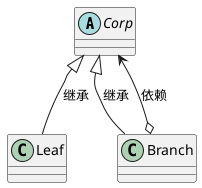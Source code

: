 @startuml

abstract class Corp
class Leaf
class Branch

Corp <|-- Leaf : 继承
Corp <|-- Branch : 继承

Branch o--> Corp : 依赖


@enduml